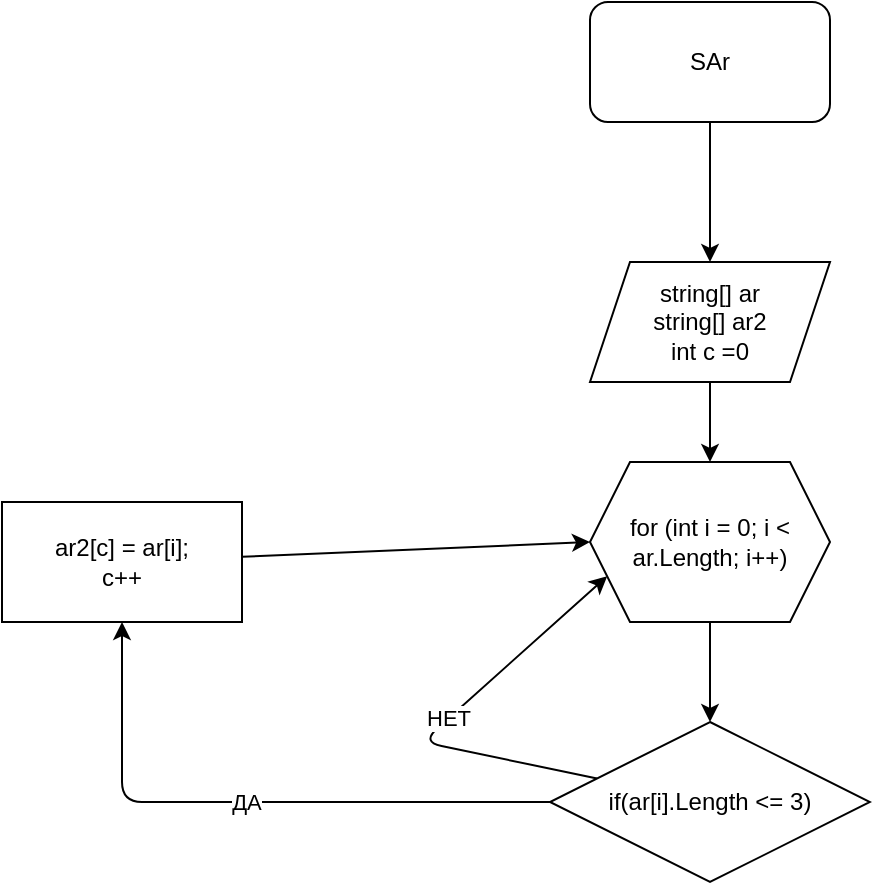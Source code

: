 <mxfile version="18.0.0" type="github"><diagram id="OVpNvv6msfdZRtFuPfBa" name="Page-1"><mxGraphModel dx="1422" dy="762" grid="1" gridSize="10" guides="1" tooltips="1" connect="1" arrows="1" fold="1" page="1" pageScale="1" pageWidth="827" pageHeight="1169" math="0" shadow="0"><root><mxCell id="0"/><mxCell id="1" parent="0"/><mxCell id="MJVg0diQqApNraGdQjtm-1" style="edgeStyle=none;html=1;exitX=0.5;exitY=1;exitDx=0;exitDy=0;entryX=0.5;entryY=0;entryDx=0;entryDy=0;" edge="1" parent="1" source="MJVg0diQqApNraGdQjtm-2" target="MJVg0diQqApNraGdQjtm-4"><mxGeometry relative="1" as="geometry"><mxPoint x="444" y="180" as="targetPoint"/></mxGeometry></mxCell><mxCell id="MJVg0diQqApNraGdQjtm-2" value="SAr" style="rounded=1;whiteSpace=wrap;html=1;" vertex="1" parent="1"><mxGeometry x="384" y="60" width="120" height="60" as="geometry"/></mxCell><mxCell id="MJVg0diQqApNraGdQjtm-3" style="edgeStyle=none;html=1;entryX=0.5;entryY=0;entryDx=0;entryDy=0;" edge="1" parent="1" source="MJVg0diQqApNraGdQjtm-4" target="MJVg0diQqApNraGdQjtm-6"><mxGeometry relative="1" as="geometry"/></mxCell><mxCell id="MJVg0diQqApNraGdQjtm-4" value="string[] ar&lt;br&gt;string[] ar2&lt;br&gt;int c =0" style="shape=parallelogram;perimeter=parallelogramPerimeter;whiteSpace=wrap;html=1;fixedSize=1;" vertex="1" parent="1"><mxGeometry x="384" y="190" width="120" height="60" as="geometry"/></mxCell><mxCell id="MJVg0diQqApNraGdQjtm-5" style="edgeStyle=none;html=1;entryX=0.5;entryY=0;entryDx=0;entryDy=0;" edge="1" parent="1" source="MJVg0diQqApNraGdQjtm-6" target="MJVg0diQqApNraGdQjtm-9"><mxGeometry relative="1" as="geometry"/></mxCell><mxCell id="MJVg0diQqApNraGdQjtm-6" value="for (int i = 0; i &lt; ar.Length; i++)" style="shape=hexagon;perimeter=hexagonPerimeter2;whiteSpace=wrap;html=1;fixedSize=1;" vertex="1" parent="1"><mxGeometry x="384" y="290" width="120" height="80" as="geometry"/></mxCell><mxCell id="MJVg0diQqApNraGdQjtm-7" value="ДА" style="edgeStyle=none;html=1;exitX=0;exitY=0.5;exitDx=0;exitDy=0;" edge="1" parent="1" source="MJVg0diQqApNraGdQjtm-9" target="MJVg0diQqApNraGdQjtm-11"><mxGeometry relative="1" as="geometry"><mxPoint x="130" y="460" as="targetPoint"/><Array as="points"><mxPoint x="150" y="460"/></Array></mxGeometry></mxCell><mxCell id="MJVg0diQqApNraGdQjtm-8" value="НЕТ" style="edgeStyle=none;html=1;entryX=0;entryY=0.75;entryDx=0;entryDy=0;" edge="1" parent="1" source="MJVg0diQqApNraGdQjtm-9" target="MJVg0diQqApNraGdQjtm-6"><mxGeometry relative="1" as="geometry"><mxPoint x="380" y="330" as="targetPoint"/><Array as="points"><mxPoint x="300" y="430"/></Array></mxGeometry></mxCell><mxCell id="MJVg0diQqApNraGdQjtm-9" value="if(ar[i].Length &amp;lt;= 3)" style="rhombus;whiteSpace=wrap;html=1;" vertex="1" parent="1"><mxGeometry x="364" y="420" width="160" height="80" as="geometry"/></mxCell><mxCell id="MJVg0diQqApNraGdQjtm-10" style="edgeStyle=none;html=1;entryX=0;entryY=0.5;entryDx=0;entryDy=0;" edge="1" parent="1" source="MJVg0diQqApNraGdQjtm-11" target="MJVg0diQqApNraGdQjtm-6"><mxGeometry relative="1" as="geometry"/></mxCell><mxCell id="MJVg0diQqApNraGdQjtm-11" value="&lt;div&gt;ar2[c] = ar[i];&lt;/div&gt;&lt;div&gt;c++&lt;/div&gt;" style="rounded=0;whiteSpace=wrap;html=1;" vertex="1" parent="1"><mxGeometry x="90" y="310" width="120" height="60" as="geometry"/></mxCell></root></mxGraphModel></diagram></mxfile>